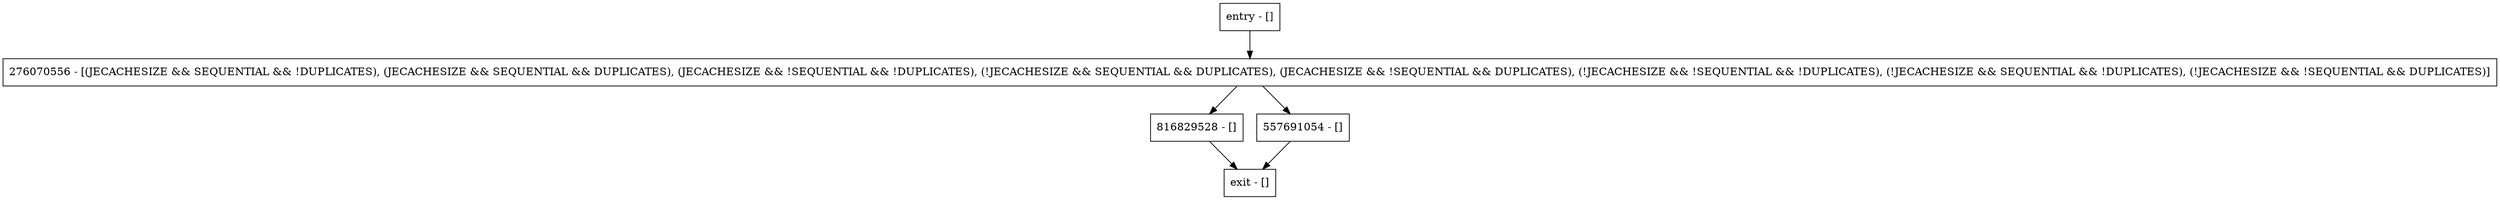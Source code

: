 digraph set {
node [shape=record];
entry [label="entry - []"];
exit [label="exit - []"];
816829528 [label="816829528 - []"];
557691054 [label="557691054 - []"];
276070556 [label="276070556 - [(JECACHESIZE && SEQUENTIAL && !DUPLICATES), (JECACHESIZE && SEQUENTIAL && DUPLICATES), (JECACHESIZE && !SEQUENTIAL && !DUPLICATES), (!JECACHESIZE && SEQUENTIAL && DUPLICATES), (JECACHESIZE && !SEQUENTIAL && DUPLICATES), (!JECACHESIZE && !SEQUENTIAL && !DUPLICATES), (!JECACHESIZE && SEQUENTIAL && !DUPLICATES), (!JECACHESIZE && !SEQUENTIAL && DUPLICATES)]"];
entry;
exit;
entry -> 276070556;
816829528 -> exit;
557691054 -> exit;
276070556 -> 816829528;
276070556 -> 557691054;
}
